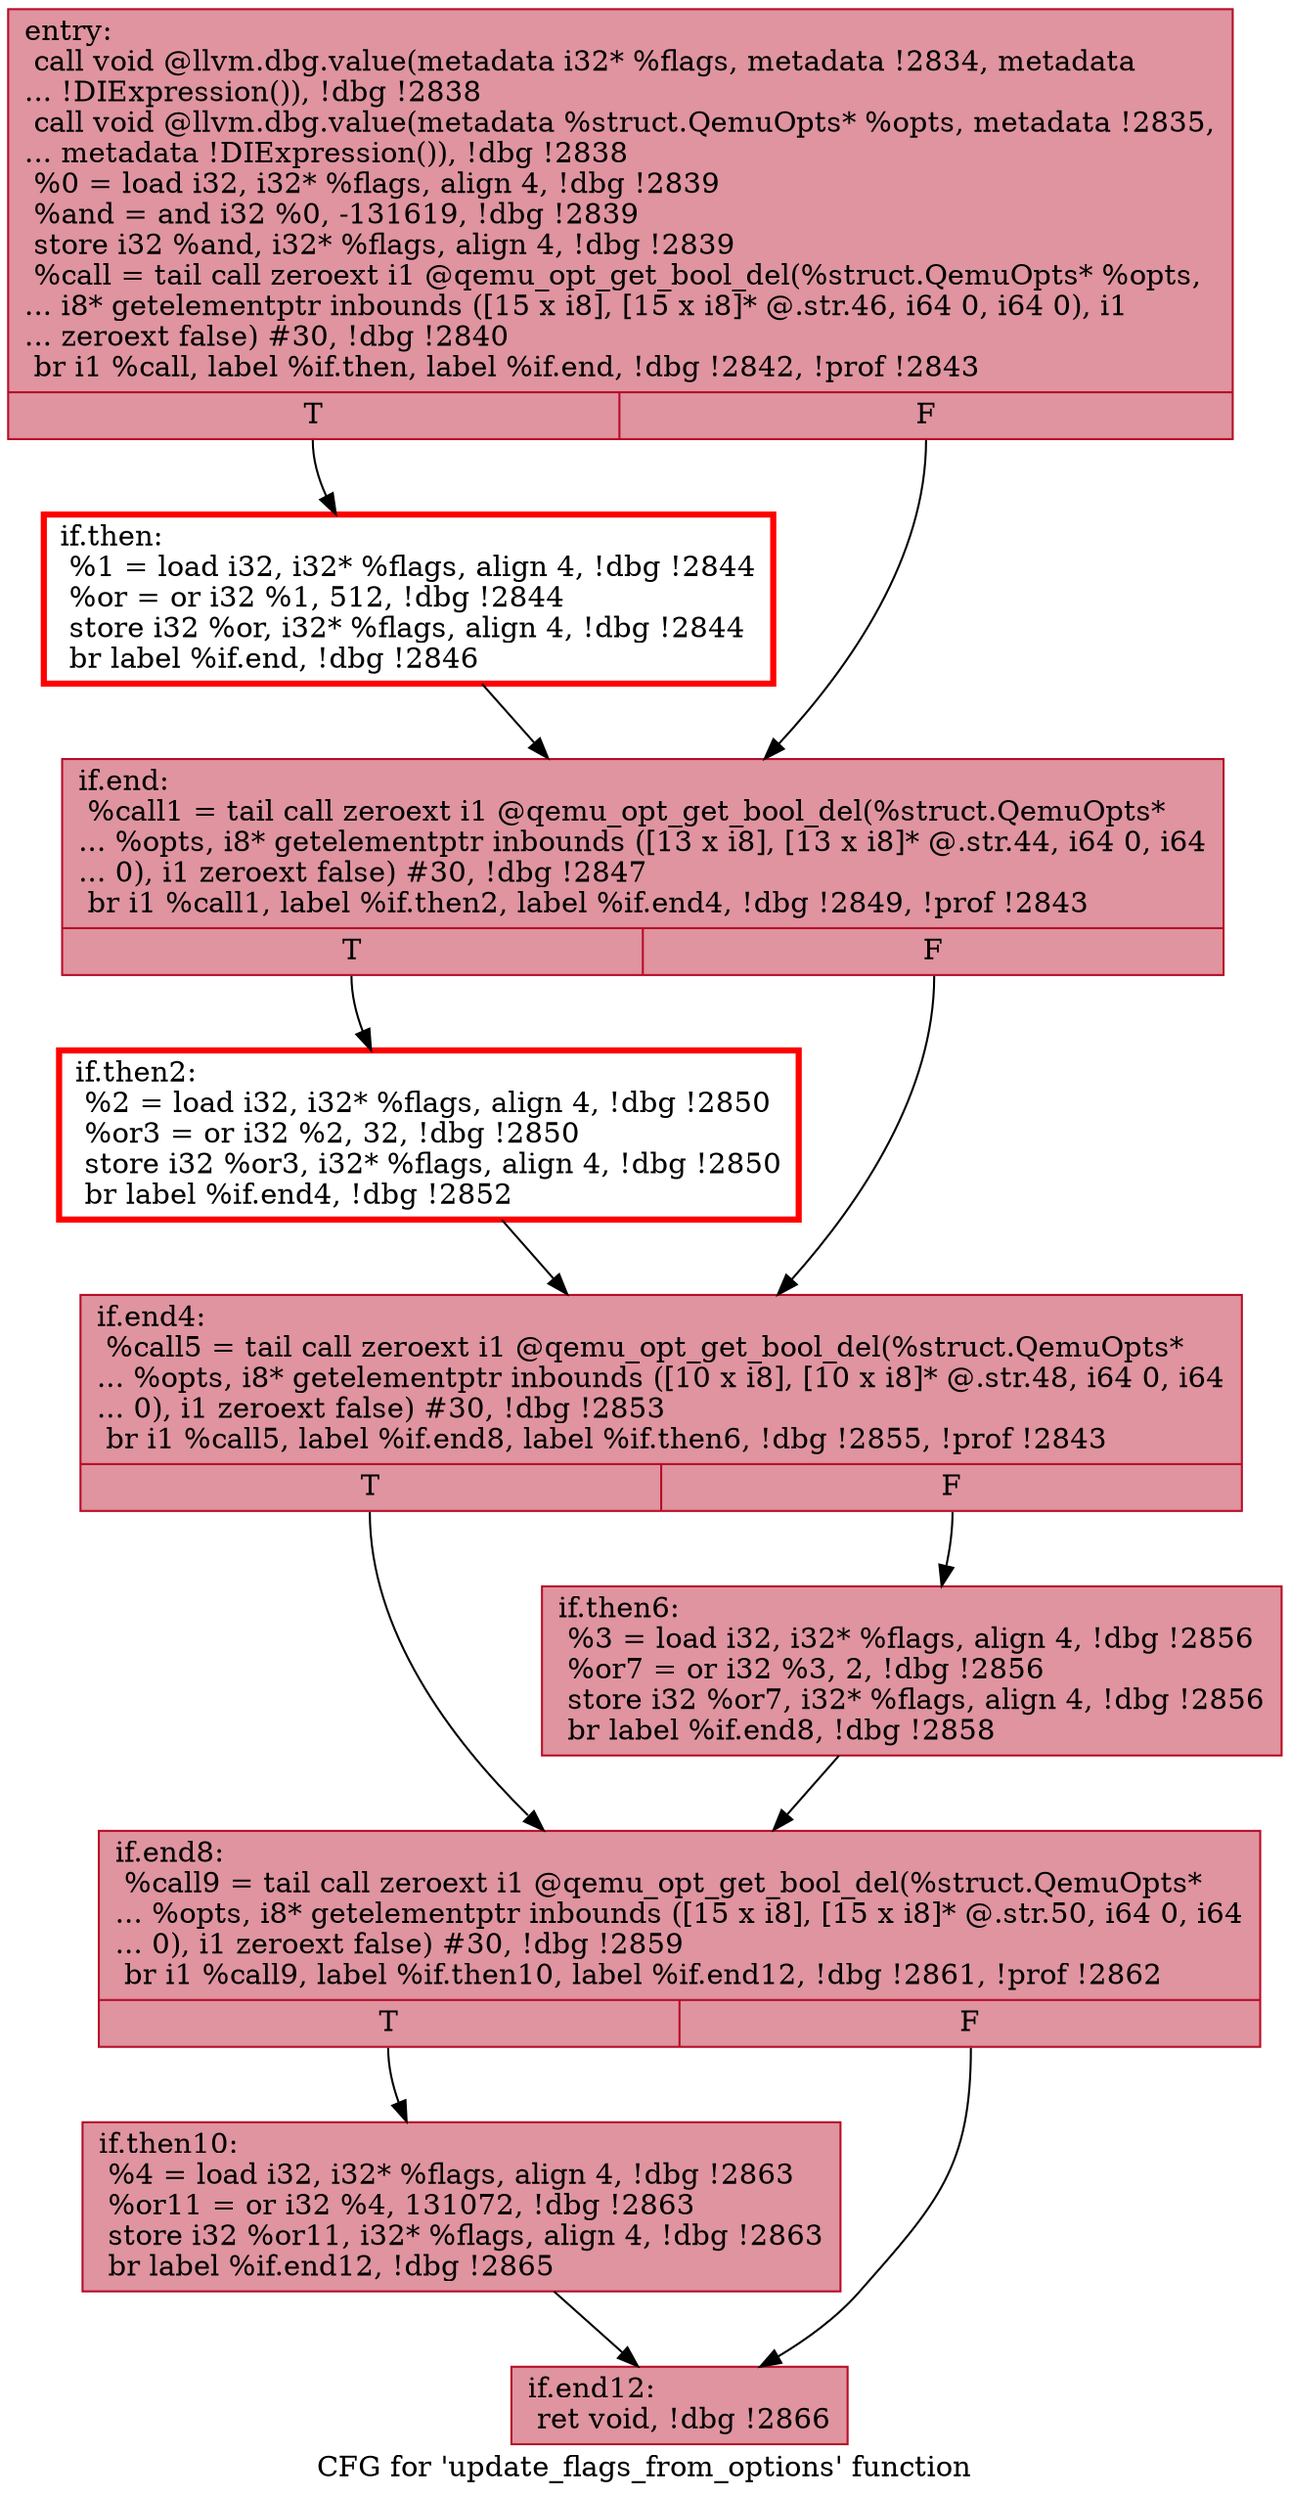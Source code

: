 digraph "CFG for 'update_flags_from_options' function" {
	label="CFG for 'update_flags_from_options' function";

	Node0x55906e6896f0 [shape=record,color="#b70d28ff", style=filled, fillcolor="#b70d2870",label="{entry:\l  call void @llvm.dbg.value(metadata i32* %flags, metadata !2834, metadata\l... !DIExpression()), !dbg !2838\l  call void @llvm.dbg.value(metadata %struct.QemuOpts* %opts, metadata !2835,\l... metadata !DIExpression()), !dbg !2838\l  %0 = load i32, i32* %flags, align 4, !dbg !2839\l  %and = and i32 %0, -131619, !dbg !2839\l  store i32 %and, i32* %flags, align 4, !dbg !2839\l  %call = tail call zeroext i1 @qemu_opt_get_bool_del(%struct.QemuOpts* %opts,\l... i8* getelementptr inbounds ([15 x i8], [15 x i8]* @.str.46, i64 0, i64 0), i1\l... zeroext false) #30, !dbg !2840\l  br i1 %call, label %if.then, label %if.end, !dbg !2842, !prof !2843\l|{<s0>T|<s1>F}}"];
	Node0x55906e6896f0:s0 -> Node0x55906e6276b0;
	Node0x55906e6896f0:s1 -> Node0x55906e627700;
	Node0x55906e6276b0 [shape=record,penwidth=3.0, color="red",label="{if.then:                                          \l  %1 = load i32, i32* %flags, align 4, !dbg !2844\l  %or = or i32 %1, 512, !dbg !2844\l  store i32 %or, i32* %flags, align 4, !dbg !2844\l  br label %if.end, !dbg !2846\l}"];
	Node0x55906e6276b0 -> Node0x55906e627700;
	Node0x55906e627700 [shape=record,color="#b70d28ff", style=filled, fillcolor="#b70d2870",label="{if.end:                                           \l  %call1 = tail call zeroext i1 @qemu_opt_get_bool_del(%struct.QemuOpts*\l... %opts, i8* getelementptr inbounds ([13 x i8], [13 x i8]* @.str.44, i64 0, i64\l... 0), i1 zeroext false) #30, !dbg !2847\l  br i1 %call1, label %if.then2, label %if.end4, !dbg !2849, !prof !2843\l|{<s0>T|<s1>F}}"];
	Node0x55906e627700:s0 -> Node0x55906e6279b0;
	Node0x55906e627700:s1 -> Node0x55906e628a20;
	Node0x55906e6279b0 [shape=record,penwidth=3.0, color="red",label="{if.then2:                                         \l  %2 = load i32, i32* %flags, align 4, !dbg !2850\l  %or3 = or i32 %2, 32, !dbg !2850\l  store i32 %or3, i32* %flags, align 4, !dbg !2850\l  br label %if.end4, !dbg !2852\l}"];
	Node0x55906e6279b0 -> Node0x55906e628a20;
	Node0x55906e628a20 [shape=record,color="#b70d28ff", style=filled, fillcolor="#b70d2870",label="{if.end4:                                          \l  %call5 = tail call zeroext i1 @qemu_opt_get_bool_del(%struct.QemuOpts*\l... %opts, i8* getelementptr inbounds ([10 x i8], [10 x i8]* @.str.48, i64 0, i64\l... 0), i1 zeroext false) #30, !dbg !2853\l  br i1 %call5, label %if.end8, label %if.then6, !dbg !2855, !prof !2843\l|{<s0>T|<s1>F}}"];
	Node0x55906e628a20:s0 -> Node0x55906e690ae0;
	Node0x55906e628a20:s1 -> Node0x55906e690a70;
	Node0x55906e690a70 [shape=record,color="#b70d28ff", style=filled, fillcolor="#b70d2870",label="{if.then6:                                         \l  %3 = load i32, i32* %flags, align 4, !dbg !2856\l  %or7 = or i32 %3, 2, !dbg !2856\l  store i32 %or7, i32* %flags, align 4, !dbg !2856\l  br label %if.end8, !dbg !2858\l}"];
	Node0x55906e690a70 -> Node0x55906e690ae0;
	Node0x55906e690ae0 [shape=record,color="#b70d28ff", style=filled, fillcolor="#b70d2870",label="{if.end8:                                          \l  %call9 = tail call zeroext i1 @qemu_opt_get_bool_del(%struct.QemuOpts*\l... %opts, i8* getelementptr inbounds ([15 x i8], [15 x i8]* @.str.50, i64 0, i64\l... 0), i1 zeroext false) #30, !dbg !2859\l  br i1 %call9, label %if.then10, label %if.end12, !dbg !2861, !prof !2862\l|{<s0>T|<s1>F}}"];
	Node0x55906e690ae0:s0 -> Node0x55906e691210;
	Node0x55906e690ae0:s1 -> Node0x55906e691280;
	Node0x55906e691210 [shape=record,color="#b70d28ff", style=filled, fillcolor="#b70d2870",label="{if.then10:                                        \l  %4 = load i32, i32* %flags, align 4, !dbg !2863\l  %or11 = or i32 %4, 131072, !dbg !2863\l  store i32 %or11, i32* %flags, align 4, !dbg !2863\l  br label %if.end12, !dbg !2865\l}"];
	Node0x55906e691210 -> Node0x55906e691280;
	Node0x55906e691280 [shape=record,color="#b70d28ff", style=filled, fillcolor="#b70d2870",label="{if.end12:                                         \l  ret void, !dbg !2866\l}"];
}
